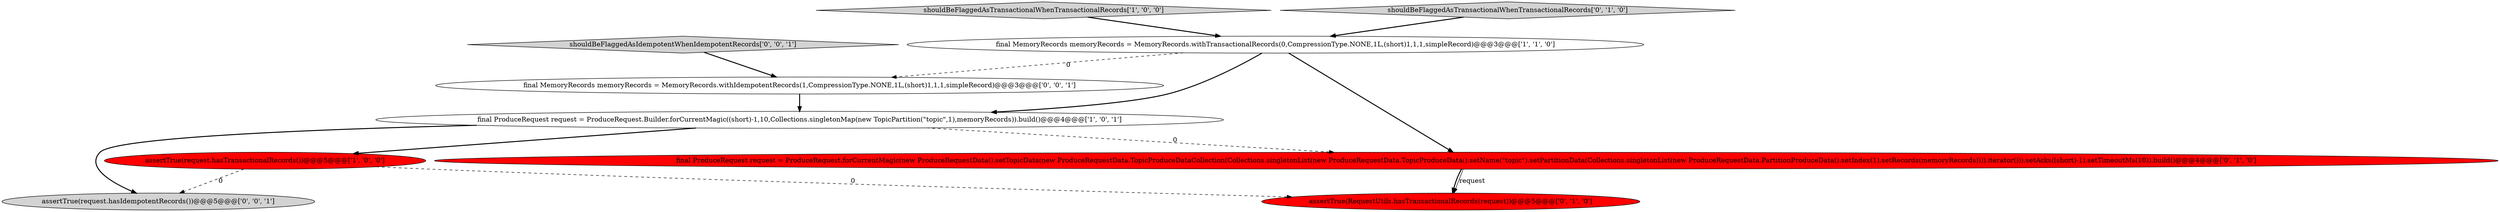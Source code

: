 digraph {
9 [style = filled, label = "final MemoryRecords memoryRecords = MemoryRecords.withIdempotentRecords(1,CompressionType.NONE,1L,(short)1,1,1,simpleRecord)@@@3@@@['0', '0', '1']", fillcolor = white, shape = ellipse image = "AAA0AAABBB3BBB"];
5 [style = filled, label = "final ProduceRequest request = ProduceRequest.forCurrentMagic(new ProduceRequestData().setTopicData(new ProduceRequestData.TopicProduceDataCollection(Collections.singletonList(new ProduceRequestData.TopicProduceData().setName(\"topic\").setPartitionData(Collections.singletonList(new ProduceRequestData.PartitionProduceData().setIndex(1).setRecords(memoryRecords)))).iterator())).setAcks((short)-1).setTimeoutMs(10)).build()@@@4@@@['0', '1', '0']", fillcolor = red, shape = ellipse image = "AAA1AAABBB2BBB"];
3 [style = filled, label = "shouldBeFlaggedAsTransactionalWhenTransactionalRecords['1', '0', '0']", fillcolor = lightgray, shape = diamond image = "AAA0AAABBB1BBB"];
4 [style = filled, label = "assertTrue(RequestUtils.hasTransactionalRecords(request))@@@5@@@['0', '1', '0']", fillcolor = red, shape = ellipse image = "AAA1AAABBB2BBB"];
0 [style = filled, label = "assertTrue(request.hasTransactionalRecords())@@@5@@@['1', '0', '0']", fillcolor = red, shape = ellipse image = "AAA1AAABBB1BBB"];
2 [style = filled, label = "final ProduceRequest request = ProduceRequest.Builder.forCurrentMagic((short)-1,10,Collections.singletonMap(new TopicPartition(\"topic\",1),memoryRecords)).build()@@@4@@@['1', '0', '1']", fillcolor = white, shape = ellipse image = "AAA0AAABBB1BBB"];
1 [style = filled, label = "final MemoryRecords memoryRecords = MemoryRecords.withTransactionalRecords(0,CompressionType.NONE,1L,(short)1,1,1,simpleRecord)@@@3@@@['1', '1', '0']", fillcolor = white, shape = ellipse image = "AAA0AAABBB1BBB"];
6 [style = filled, label = "shouldBeFlaggedAsTransactionalWhenTransactionalRecords['0', '1', '0']", fillcolor = lightgray, shape = diamond image = "AAA0AAABBB2BBB"];
7 [style = filled, label = "shouldBeFlaggedAsIdempotentWhenIdempotentRecords['0', '0', '1']", fillcolor = lightgray, shape = diamond image = "AAA0AAABBB3BBB"];
8 [style = filled, label = "assertTrue(request.hasIdempotentRecords())@@@5@@@['0', '0', '1']", fillcolor = lightgray, shape = ellipse image = "AAA0AAABBB3BBB"];
1->5 [style = bold, label=""];
7->9 [style = bold, label=""];
6->1 [style = bold, label=""];
0->8 [style = dashed, label="0"];
2->5 [style = dashed, label="0"];
1->9 [style = dashed, label="0"];
1->2 [style = bold, label=""];
2->0 [style = bold, label=""];
0->4 [style = dashed, label="0"];
3->1 [style = bold, label=""];
9->2 [style = bold, label=""];
5->4 [style = bold, label=""];
2->8 [style = bold, label=""];
5->4 [style = solid, label="request"];
}
